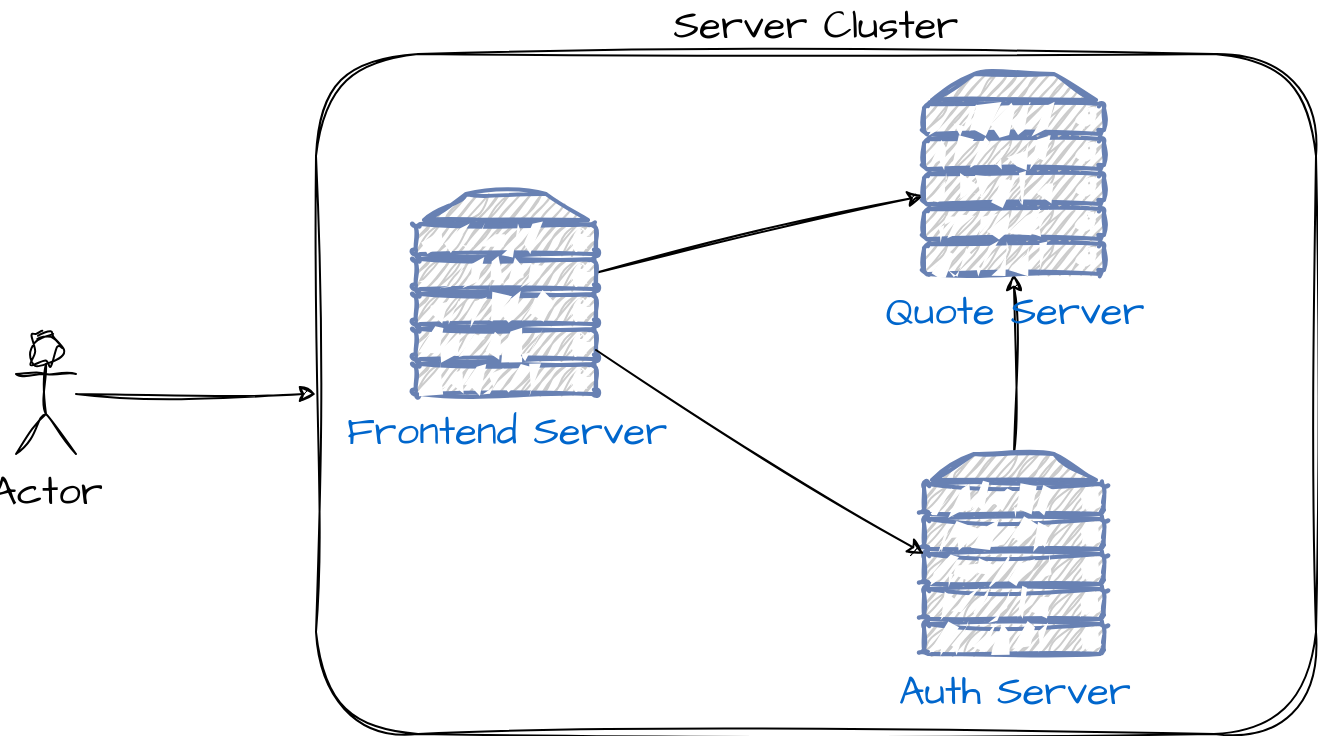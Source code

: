 <mxfile version="22.0.3" type="device">
  <diagram name="Page-1" id="IML1FyXvYwl8seNSsTun">
    <mxGraphModel dx="1853" dy="743" grid="1" gridSize="10" guides="1" tooltips="1" connect="1" arrows="1" fold="1" page="1" pageScale="1" pageWidth="827" pageHeight="1169" math="0" shadow="0">
      <root>
        <mxCell id="0" />
        <mxCell id="1" parent="0" />
        <mxCell id="k8tZ9NRPcp9l-DTsyhbM-6" value="Server Cluster" style="rounded=1;whiteSpace=wrap;html=1;sketch=1;hachureGap=4;jiggle=2;curveFitting=1;fontFamily=Architects Daughter;fontSource=https%3A%2F%2Ffonts.googleapis.com%2Fcss%3Ffamily%3DArchitects%2BDaughter;fontSize=20;labelPosition=center;verticalLabelPosition=top;align=center;verticalAlign=bottom;fillColor=none;glass=0;" vertex="1" parent="1">
          <mxGeometry x="110" y="170" width="500" height="340" as="geometry" />
        </mxCell>
        <mxCell id="k8tZ9NRPcp9l-DTsyhbM-9" style="rounded=0;sketch=1;hachureGap=4;jiggle=2;curveFitting=1;orthogonalLoop=1;jettySize=auto;html=1;fontFamily=Architects Daughter;fontSource=https%3A%2F%2Ffonts.googleapis.com%2Fcss%3Ffamily%3DArchitects%2BDaughter;fontSize=16;" edge="1" parent="1" source="k8tZ9NRPcp9l-DTsyhbM-1" target="k8tZ9NRPcp9l-DTsyhbM-3">
          <mxGeometry relative="1" as="geometry" />
        </mxCell>
        <mxCell id="k8tZ9NRPcp9l-DTsyhbM-1" value="Frontend Server" style="fontColor=#0066CC;verticalAlign=top;verticalLabelPosition=bottom;labelPosition=center;align=center;html=1;outlineConnect=0;fillColor=#CCCCCC;strokeColor=#6881B3;gradientColor=none;gradientDirection=north;strokeWidth=2;shape=mxgraph.networks.server;sketch=1;hachureGap=4;jiggle=2;curveFitting=1;fontFamily=Architects Daughter;fontSource=https%3A%2F%2Ffonts.googleapis.com%2Fcss%3Ffamily%3DArchitects%2BDaughter;fontSize=20;" vertex="1" parent="1">
          <mxGeometry x="160" y="240" width="90" height="100" as="geometry" />
        </mxCell>
        <mxCell id="k8tZ9NRPcp9l-DTsyhbM-8" style="edgeStyle=orthogonalEdgeStyle;rounded=0;sketch=1;hachureGap=4;jiggle=2;curveFitting=1;orthogonalLoop=1;jettySize=auto;html=1;fontFamily=Architects Daughter;fontSource=https%3A%2F%2Ffonts.googleapis.com%2Fcss%3Ffamily%3DArchitects%2BDaughter;fontSize=16;" edge="1" parent="1" source="k8tZ9NRPcp9l-DTsyhbM-2" target="k8tZ9NRPcp9l-DTsyhbM-3">
          <mxGeometry relative="1" as="geometry" />
        </mxCell>
        <mxCell id="k8tZ9NRPcp9l-DTsyhbM-2" value="Auth Server" style="fontColor=#0066CC;verticalAlign=top;verticalLabelPosition=bottom;labelPosition=center;align=center;html=1;outlineConnect=0;fillColor=#CCCCCC;strokeColor=#6881B3;gradientColor=none;gradientDirection=north;strokeWidth=2;shape=mxgraph.networks.server;sketch=1;hachureGap=4;jiggle=2;curveFitting=1;fontFamily=Architects Daughter;fontSource=https%3A%2F%2Ffonts.googleapis.com%2Fcss%3Ffamily%3DArchitects%2BDaughter;fontSize=20;" vertex="1" parent="1">
          <mxGeometry x="414" y="370" width="90" height="100" as="geometry" />
        </mxCell>
        <mxCell id="k8tZ9NRPcp9l-DTsyhbM-3" value="Quote Server" style="fontColor=#0066CC;verticalAlign=top;verticalLabelPosition=bottom;labelPosition=center;align=center;html=1;outlineConnect=0;fillColor=#CCCCCC;strokeColor=#6881B3;gradientColor=none;gradientDirection=north;strokeWidth=2;shape=mxgraph.networks.server;sketch=1;hachureGap=4;jiggle=2;curveFitting=1;fontFamily=Architects Daughter;fontSource=https%3A%2F%2Ffonts.googleapis.com%2Fcss%3Ffamily%3DArchitects%2BDaughter;fontSize=20;" vertex="1" parent="1">
          <mxGeometry x="414" y="180" width="90" height="100" as="geometry" />
        </mxCell>
        <mxCell id="k8tZ9NRPcp9l-DTsyhbM-7" style="rounded=0;sketch=1;hachureGap=4;jiggle=2;curveFitting=1;orthogonalLoop=1;jettySize=auto;html=1;entryX=0;entryY=0.5;entryDx=0;entryDy=0;entryPerimeter=0;fontFamily=Architects Daughter;fontSource=https%3A%2F%2Ffonts.googleapis.com%2Fcss%3Ffamily%3DArchitects%2BDaughter;fontSize=16;" edge="1" parent="1" source="k8tZ9NRPcp9l-DTsyhbM-1" target="k8tZ9NRPcp9l-DTsyhbM-2">
          <mxGeometry relative="1" as="geometry" />
        </mxCell>
        <mxCell id="k8tZ9NRPcp9l-DTsyhbM-11" style="edgeStyle=orthogonalEdgeStyle;rounded=0;sketch=1;hachureGap=4;jiggle=2;curveFitting=1;orthogonalLoop=1;jettySize=auto;html=1;fontFamily=Architects Daughter;fontSource=https%3A%2F%2Ffonts.googleapis.com%2Fcss%3Ffamily%3DArchitects%2BDaughter;fontSize=16;" edge="1" parent="1" source="k8tZ9NRPcp9l-DTsyhbM-10" target="k8tZ9NRPcp9l-DTsyhbM-6">
          <mxGeometry relative="1" as="geometry" />
        </mxCell>
        <mxCell id="k8tZ9NRPcp9l-DTsyhbM-10" value="Actor" style="shape=umlActor;verticalLabelPosition=bottom;verticalAlign=top;html=1;outlineConnect=0;sketch=1;hachureGap=4;jiggle=2;curveFitting=1;fontFamily=Architects Daughter;fontSource=https%3A%2F%2Ffonts.googleapis.com%2Fcss%3Ffamily%3DArchitects%2BDaughter;fontSize=20;" vertex="1" parent="1">
          <mxGeometry x="-40" y="310" width="30" height="60" as="geometry" />
        </mxCell>
      </root>
    </mxGraphModel>
  </diagram>
</mxfile>
